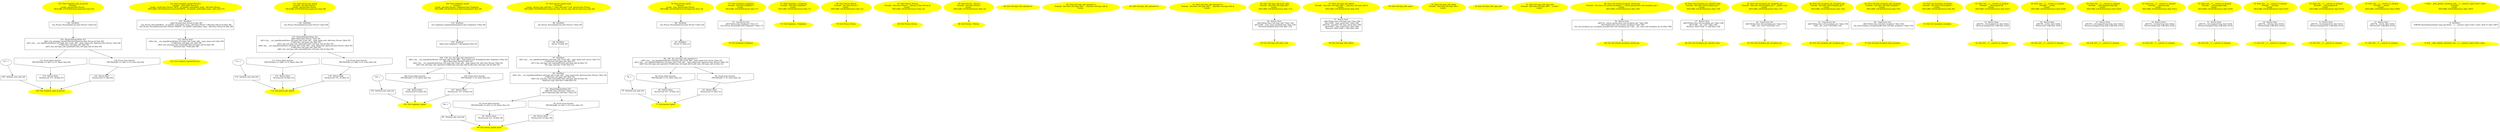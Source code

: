 /* @generated */
digraph iCFG {
134 [label="134:  DeclStmt \n   _fun_Person_Person(&person:class Person *) [line 63]\n " shape="box"]
	

	 134 -> 129 ;
133 [label="133:  Return Stmt \n   *&return:int =(1 / 0) [line 67]\n " shape="box"]
	

	 133 -> 126 ;
132 [label="132:  Return Stmt \n   *&return:int =1 [line 65]\n " shape="box"]
	

	 132 -> 126 ;
131 [label="131: Prune (false branch) \n   PRUNE(((n$0 == n$3) == 0), false); [line 64]\n " shape="invhouse"]
	

	 131 -> 133 ;
130 [label="130: Prune (true branch) \n   PRUNE(((n$0 == n$3) != 0), true); [line 64]\n " shape="invhouse"]
	

	 130 -> 132 ;
129 [label="129:  BinaryOperatorStmt: EQ \n   n$0=_fun_template_typeid<Person>(&person:class Person &) [line 64]\n  n$1=_fun___cxx_typeid(sizeof(class std::type_info ):void ,n$1.__type_name:void ,&person:class Person ) [line 64]\n  _=*n$1:class std::type_info  [line 64]\n  n$3=_fun_std::type_info_name(n$1:class std::type_info &) [line 64]\n " shape="box"]
	

	 129 -> 130 ;
	 129 -> 131 ;
128 [label="128:  between_join_and_exit \n  " shape="box"]
	

	 128 -> 126 ;
127 [label="127: + \n  " ]
	

	 127 -> 128 ;
126 [label="126: Exit template_type_id_person \n  " color=yellow style=filled]
	

125 [label="125: Start template_type_id_person\nFormals: \nLocals:  person:class Person  \n   DECLARE_LOCALS(&return,&person); [line 62]\n " color=yellow style=filled]
	

	 125 -> 134 ;
124 [label="124:  DeclStmt \n   n$4=*&value:class Person & [line 58]\n  _fun_Person_Person(&0$?%__sil_tmpSIL_materialize_temp__n$3:class Person *,n$4:class Person &) [line 58]\n  _fun_Person_Person(&result:class Person *,&0$?%__sil_tmpSIL_materialize_temp__n$3:class Person &) [line 58]\n " shape="box"]
	

	 124 -> 123 ;
123 [label="123:  Return Stmt \n   n$0=_fun___cxx_typeid(sizeof(class std::type_info ):void ,n$0.__type_name:void ) [line 59]\n  _=*n$0:class std::type_info  [line 59]\n  n$2=_fun_std::type_info_name(n$0:class std::type_info &) [line 59]\n  *&return:char *=n$2 [line 59]\n " shape="box"]
	

	 123 -> 122 ;
122 [label="122: Exit template_typeid<Person> \n  " color=yellow style=filled]
	

121 [label="121: Start template_typeid<Person>\nFormals:  value:class Person &\nLocals:  result:class Person  0$?%__sil_tmpSIL_materialize_temp__n$3:class Person  \n   DECLARE_LOCALS(&return,&result,&0$?%__sil_tmpSIL_materialize_temp__n$3); [line 57]\n " color=yellow style=filled]
	

	 121 -> 124 ;
120 [label="120:  DeclStmt \n   _fun_Person_Person(&person:class Person *) [line 49]\n " shape="box"]
	

	 120 -> 115 ;
119 [label="119:  Return Stmt \n   *&return:int =0 [line 53]\n " shape="box"]
	

	 119 -> 112 ;
118 [label="118:  Return Stmt \n   *&return:int =(1 / 0) [line 51]\n " shape="box"]
	

	 118 -> 112 ;
117 [label="117: Prune (false branch) \n   PRUNE(((n$3 == n$6) == 0), false); [line 50]\n " shape="invhouse"]
	

	 117 -> 119 ;
116 [label="116: Prune (true branch) \n   PRUNE(((n$3 == n$6) != 0), true); [line 50]\n " shape="invhouse"]
	

	 116 -> 118 ;
115 [label="115:  BinaryOperatorStmt: EQ \n   n$0=*&ptr:class Person * [line 50]\n  n$1=_fun___cxx_typeid(sizeof(class std::type_info ):void ,n$1.__type_name:void ,n$0:class Person ) [line 50]\n  _=*n$1:class std::type_info  [line 50]\n  n$3=_fun_std::type_info_name(n$1:class std::type_info &) [line 50]\n  n$4=_fun___cxx_typeid(sizeof(class std::type_info ):void ,n$4.__type_name:void ,&person:class Person ) [line 50]\n  _=*n$4:class std::type_info  [line 50]\n  n$6=_fun_std::type_info_name(n$4:class std::type_info &) [line 50]\n " shape="box"]
	

	 115 -> 116 ;
	 115 -> 117 ;
114 [label="114:  between_join_and_exit \n  " shape="box"]
	

	 114 -> 112 ;
113 [label="113: + \n  " ]
	

	 113 -> 114 ;
112 [label="112: Exit person_ptr_typeid \n  " color=yellow style=filled]
	

111 [label="111: Start person_ptr_typeid\nFormals:  ptr:class Person *\nLocals:  person:class Person  \n   DECLARE_LOCALS(&return,&person); [line 48]\n " color=yellow style=filled]
	

	 111 -> 120 ;
110 [label="110:  DeclStmt \n   _fun_Employee_Employee(&employee:class Employee *) [line 40]\n " shape="box"]
	

	 110 -> 109 ;
109 [label="109:  DeclStmt \n   *&ptr:class Employee *=&employee [line 41]\n " shape="box"]
	

	 109 -> 104 ;
108 [label="108:  Return Stmt \n   *&return:int =0 [line 45]\n " shape="box"]
	

	 108 -> 101 ;
107 [label="107:  Return Stmt \n   *&return:int =(1 / 0) [line 43]\n " shape="box"]
	

	 107 -> 101 ;
106 [label="106: Prune (false branch) \n   PRUNE((n$3 == 0), false); [line 42]\n " shape="invhouse"]
	

	 106 -> 108 ;
105 [label="105: Prune (true branch) \n   PRUNE((n$3 != 0), true); [line 42]\n " shape="invhouse"]
	

	 105 -> 107 ;
104 [label="104:  Call _fun_std::type_info_operator== \n   n$0=_fun___cxx_typeid(sizeof(class std::type_info ):void ,n$0.__type_name:void ,&employee:class Employee ) [line 42]\n  n$1=*&ptr:class Person * [line 42]\n  n$2=_fun___cxx_typeid(sizeof(class std::type_info ):void ,n$2.__type_name:void ,n$1:class Person ) [line 42]\n  n$3=_fun_std::type_info_operator==(n$0:class std::type_info &,n$2:class std::type_info &) [line 42]\n " shape="box"]
	

	 104 -> 105 ;
	 104 -> 106 ;
103 [label="103:  between_join_and_exit \n  " shape="box"]
	

	 103 -> 101 ;
102 [label="102: + \n  " ]
	

	 102 -> 103 ;
101 [label="101: Exit employee_typeid \n  " color=yellow style=filled]
	

100 [label="100: Start employee_typeid\nFormals: \nLocals:  ptr:class Person * employee:class Employee  \n   DECLARE_LOCALS(&return,&ptr,&employee); [line 39]\n " color=yellow style=filled]
	

	 100 -> 110 ;
99 [label="99:  DeclStmt \n   _fun_Person_Person(&person:class Person *) [line 29]\n " shape="box"]
	

	 99 -> 98 ;
98 [label="98:  DeclStmt \n   *&t:int =3 [line 30]\n " shape="box"]
	

	 98 -> 97 ;
97 [label="97:  DeclStmt \n   n$5=_fun___cxx_typeid(sizeof(class std::type_info ):void ,n$5.__type_name:void ,&t:int ) [line 31]\n  _=*n$5:class std::type_info  [line 31]\n  n$7=_fun_std::type_info_name(n$5:class std::type_info &) [line 31]\n  *&t_type_info:char *=n$7 [line 31]\n " shape="box"]
	

	 97 -> 96 ;
96 [label="96:  DeclStmt \n   n$2=_fun___cxx_typeid(sizeof(class std::type_info ):void ,n$2.__type_name:void ,&person:class Person ) [line 32]\n  _=*n$2:class std::type_info  [line 32]\n  n$4=_fun_std::type_info_name(n$2:class std::type_info &) [line 32]\n  *&person_type_info:char *=n$4 [line 32]\n " shape="box"]
	

	 96 -> 91 ;
95 [label="95:  Return Stmt \n   *&return:int =(1 / 0) [line 36]\n " shape="box"]
	

	 95 -> 88 ;
94 [label="94:  Return Stmt \n   *&return:int =0 [line 34]\n " shape="box"]
	

	 94 -> 88 ;
93 [label="93: Prune (false branch) \n   PRUNE(((n$0 == n$1) == 0), false); [line 33]\n " shape="invhouse"]
	

	 93 -> 95 ;
92 [label="92: Prune (true branch) \n   PRUNE(((n$0 == n$1) != 0), true); [line 33]\n " shape="invhouse"]
	

	 92 -> 94 ;
91 [label="91:  BinaryOperatorStmt: EQ \n   n$0=*&t_type_info:char * [line 33]\n  n$1=*&person_type_info:char * [line 33]\n " shape="box"]
	

	 91 -> 92 ;
	 91 -> 93 ;
90 [label="90:  between_join_and_exit \n  " shape="box"]
	

	 90 -> 88 ;
89 [label="89: + \n  " ]
	

	 89 -> 90 ;
88 [label="88: Exit person_typeid_name \n  " color=yellow style=filled]
	

87 [label="87: Start person_typeid_name\nFormals: \nLocals:  person_type_info:char * t_type_info:char * t:int  person:class Person  \n   DECLARE_LOCALS(&return,&person_type_info,&t_type_info,&t,&person); [line 28]\n " color=yellow style=filled]
	

	 87 -> 99 ;
86 [label="86:  DeclStmt \n   _fun_Person_Person(&person:class Person *) [line 20]\n " shape="box"]
	

	 86 -> 85 ;
85 [label="85:  DeclStmt \n   *&t:int =3 [line 21]\n " shape="box"]
	

	 85 -> 80 ;
84 [label="84:  Return Stmt \n   *&return:int =(1 / 0) [line 25]\n " shape="box"]
	

	 84 -> 77 ;
83 [label="83:  Return Stmt \n   *&return:int =1 [line 23]\n " shape="box"]
	

	 83 -> 77 ;
82 [label="82: Prune (false branch) \n   PRUNE((n$2 == 0), false); [line 22]\n " shape="invhouse"]
	

	 82 -> 84 ;
81 [label="81: Prune (true branch) \n   PRUNE((n$2 != 0), true); [line 22]\n " shape="invhouse"]
	

	 81 -> 83 ;
80 [label="80:  Call _fun_std::type_info_operator== \n   n$0=_fun___cxx_typeid(sizeof(class std::type_info ):void ,n$0.__type_name:void ,&t:int ) [line 22]\n  n$1=_fun___cxx_typeid(sizeof(class std::type_info ):void ,n$1.__type_name:void ,&person:class Person ) [line 22]\n  n$2=_fun_std::type_info_operator==(n$0:class std::type_info &,n$1:class std::type_info &) [line 22]\n " shape="box"]
	

	 80 -> 81 ;
	 80 -> 82 ;
79 [label="79:  between_join_and_exit \n  " shape="box"]
	

	 79 -> 77 ;
78 [label="78: + \n  " ]
	

	 78 -> 79 ;
77 [label="77: Exit person_typeid \n  " color=yellow style=filled]
	

76 [label="76: Start person_typeid\nFormals: \nLocals:  t:int  person:class Person  \n   DECLARE_LOCALS(&return,&t,&person); [line 19]\n " color=yellow style=filled]
	

	 76 -> 86 ;
75 [label="75:  Constructor Init \n   n$0=*&this:class Employee * [line 17]\n  _fun_Person_Person(n$0:class Employee *) [line 17]\n " shape="box"]
	

	 75 -> 74 ;
74 [label="74: Exit Employee_Employee \n  " color=yellow style=filled]
	

73 [label="73: Start Employee_Employee\nFormals:  this:class Employee *\nLocals:  \n   DECLARE_LOCALS(&return); [line 17]\n " color=yellow style=filled]
	

	 73 -> 75 ;
72 [label="72: Exit Employee_~Employee \n  " color=yellow style=filled]
	

71 [label="71: Start Employee_~Employee\nFormals:  this:class Employee *\nLocals:  \n   DECLARE_LOCALS(&return); [line 17]\n " color=yellow style=filled]
	

	 71 -> 72 ;
70 [label="70: Exit Person_Person \n  " color=yellow style=filled]
	

69 [label="69: Start Person_Person\nFormals:  this:class Person *\nLocals:  \n   DECLARE_LOCALS(&return); [line 12]\n " color=yellow style=filled]
	

	 69 -> 70 ;
68 [label="68: Exit Person_Person \n  " color=yellow style=filled]
	

67 [label="67: Start Person_Person\nFormals:  this:class Person * __param_0:class Person &\nLocals:  \n   DECLARE_LOCALS(&return); [line 12]\n " color=yellow style=filled]
	

	 67 -> 68 ;
66 [label="66: Exit Person_~Person \n  " color=yellow style=filled]
	

65 [label="65: Start Person_~Person\nFormals:  this:class Person *\nLocals:  \n   DECLARE_LOCALS(&return); [line 14]\n " color=yellow style=filled]
	

	 65 -> 66 ;
64 [label="64: Exit std::type_info_operator!= \n  " color=yellow style=filled]
	

63 [label="63: Start std::type_info_operator!=\nFormals:  this:class std::type_info * __arg:class std::type_info &\nLocals:  \n  " color=yellow style=filled]
	

62 [label="62: Exit std::type_info_operator== \n  " color=yellow style=filled]
	

61 [label="61: Start std::type_info_operator==\nFormals:  this:class std::type_info * __arg:class std::type_info &\nLocals:  \n  " color=yellow style=filled]
	

60 [label="60:  Return Stmt \n   n$0=*&this:class std::type_info * [line 116]\n  n$1=*n$0.__type_name:unsigned long  [line 116]\n  *&return:unsigned long =n$1 [line 116]\n " shape="box"]
	

	 60 -> 59 ;
59 [label="59: Exit std::type_info_hash_code \n  " color=yellow style=filled]
	

58 [label="58: Start std::type_info_hash_code\nFormals:  this:class std::type_info *\nLocals:  \n   DECLARE_LOCALS(&return); [line 113]\n " color=yellow style=filled]
	

	 58 -> 60 ;
57 [label="57:  Return Stmt \n   n$0=*&this:class std::type_info * [line 106]\n  n$1=*n$0.__type_name:char * [line 106]\n  n$2=*&__arg:class std::type_info & [line 106]\n  n$3=*n$2.__type_name:char * [line 106]\n  *&return:_Bool =(n$1 < n$3) [line 106]\n " shape="box"]
	

	 57 -> 56 ;
56 [label="56: Exit std::type_info_before \n  " color=yellow style=filled]
	

55 [label="55: Start std::type_info_before\nFormals:  this:class std::type_info * __arg:class std::type_info &\nLocals:  \n   DECLARE_LOCALS(&return); [line 103]\n " color=yellow style=filled]
	

	 55 -> 57 ;
54 [label="54: Exit std::type_info_name \n  " color=yellow style=filled]
	

53 [label="53: Start std::type_info_name\nFormals:  this:class std::type_info *\nLocals:  \n  " color=yellow style=filled]
	

52 [label="52: Exit std::type_info_type_info \n  " color=yellow style=filled]
	

51 [label="51: Start std::type_info_type_info\nFormals:  this:class std::type_info * __n:char *\nLocals:  \n  " color=yellow style=filled]
	

50 [label="50:  Return Stmt \n   n$0=*&__return_param:class std::exception_ptr * [line 180]\n  n$1=*&this:class std::nested_exception * [line 180]\n  _fun_std::exception_ptr_exception_ptr(n$0:class std::exception_ptr *,n$1.__ptr_:class std::exception_ptr &) [line 180]\n " shape="box"]
	

	 50 -> 49 ;
49 [label="49: Exit std::nested_exception_nested_ptr \n  " color=yellow style=filled]
	

48 [label="48: Start std::nested_exception_nested_ptr\nFormals:  this:class std::nested_exception * __return_param:class std::exception_ptr *\nLocals:  \n   DECLARE_LOCALS(&return); [line 180]\n " color=yellow style=filled]
	

	 48 -> 50 ;
47 [label="47:  Return Stmt \n   n$0=*&this:class std::exception_ptr * [line 138]\n  n$1=*n$0.__ptr_:void * [line 138]\n  *&return:_Bool =(n$1 != null) [line 138]\n " shape="box"]
	

	 47 -> 46 ;
46 [label="46: Exit std::exception_ptr_operator_bool \n  " color=yellow style=filled]
	

45 [label="45: Start std::exception_ptr_operator_bool\nFormals:  this:class std::exception_ptr *\nLocals:  \n   DECLARE_LOCALS(&return); [line 136]\n " color=yellow style=filled]
	

	 45 -> 47 ;
44 [label="44:  Constructor Init \n   n$0=*&this:class std::exception_ptr * [line 131]\n  *n$0.__ptr_:void *=null [line 131]\n " shape="box"]
	

	 44 -> 43 ;
43 [label="43: Exit std::exception_ptr_exception_ptr \n  " color=yellow style=filled]
	

42 [label="42: Start std::exception_ptr_exception_ptr\nFormals:  this:class std::exception_ptr * __param_0:int \nLocals:  \n   DECLARE_LOCALS(&return); [line 131]\n " color=yellow style=filled]
	

	 42 -> 44 ;
41 [label="41:  Constructor Init \n   n$0=*&this:class std::exception_ptr * [line 130]\n  *n$0.__ptr_:void *=null [line 130]\n " shape="box"]
	

	 41 -> 40 ;
40 [label="40: Exit std::exception_ptr_exception_ptr \n  " color=yellow style=filled]
	

39 [label="39: Start std::exception_ptr_exception_ptr\nFormals:  this:class std::exception_ptr *\nLocals:  \n   DECLARE_LOCALS(&return); [line 130]\n " color=yellow style=filled]
	

	 39 -> 41 ;
38 [label="38:  Constructor Init \n   n$0=*&this:class std::bad_exception * [line 103]\n  _fun_std::exception_exception(n$0:class std::bad_exception *) [line 103]\n " shape="box"]
	

	 38 -> 37 ;
37 [label="37: Exit std::bad_exception_bad_exception \n  " color=yellow style=filled]
	

36 [label="36: Start std::bad_exception_bad_exception\nFormals:  this:class std::bad_exception *\nLocals:  \n   DECLARE_LOCALS(&return); [line 103]\n " color=yellow style=filled]
	

	 36 -> 38 ;
35 [label="35: Exit std::exception_exception \n  " color=yellow style=filled]
	

34 [label="34: Start std::exception_exception\nFormals:  this:class std::exception *\nLocals:  \n   DECLARE_LOCALS(&return); [line 94]\n " color=yellow style=filled]
	

	 34 -> 35 ;
33 [label="33:  Return Stmt \n   n$0=*&__val:unsigned int  [line 4332]\n  *&return:unsigned int =n$0 [line 4332]\n " shape="box"]
	

	 33 -> 32 ;
32 [label="32: Exit std::__1::__convert_to_integral \n  " color=yellow style=filled]
	

31 [label="31: Start std::__1::__convert_to_integral\nFormals:  __val:unsigned int \nLocals:  \n   DECLARE_LOCALS(&return); [line 4331]\n " color=yellow style=filled]
	

	 31 -> 33 ;
30 [label="30:  Return Stmt \n   n$0=*&__val:int  [line 4329]\n  *&return:int =n$0 [line 4329]\n " shape="box"]
	

	 30 -> 29 ;
29 [label="29: Exit std::__1::__convert_to_integral \n  " color=yellow style=filled]
	

28 [label="28: Start std::__1::__convert_to_integral\nFormals:  __val:int \nLocals:  \n   DECLARE_LOCALS(&return); [line 4328]\n " color=yellow style=filled]
	

	 28 -> 30 ;
27 [label="27:  Return Stmt \n   n$0=*&__val:unsigned long long  [line 4325]\n  *&return:unsigned long long =n$0 [line 4325]\n " shape="box"]
	

	 27 -> 26 ;
26 [label="26: Exit std::__1::__convert_to_integral \n  " color=yellow style=filled]
	

25 [label="25: Start std::__1::__convert_to_integral\nFormals:  __val:unsigned long long \nLocals:  \n   DECLARE_LOCALS(&return); [line 4324]\n " color=yellow style=filled]
	

	 25 -> 27 ;
24 [label="24:  Return Stmt \n   n$0=*&__val:long long  [line 4322]\n  *&return:long long =n$0 [line 4322]\n " shape="box"]
	

	 24 -> 23 ;
23 [label="23: Exit std::__1::__convert_to_integral \n  " color=yellow style=filled]
	

22 [label="22: Start std::__1::__convert_to_integral\nFormals:  __val:long long \nLocals:  \n   DECLARE_LOCALS(&return); [line 4321]\n " color=yellow style=filled]
	

	 22 -> 24 ;
21 [label="21:  Return Stmt \n   n$0=*&__val:unsigned long  [line 4319]\n  *&return:unsigned long =n$0 [line 4319]\n " shape="box"]
	

	 21 -> 20 ;
20 [label="20: Exit std::__1::__convert_to_integral \n  " color=yellow style=filled]
	

19 [label="19: Start std::__1::__convert_to_integral\nFormals:  __val:unsigned long \nLocals:  \n   DECLARE_LOCALS(&return); [line 4318]\n " color=yellow style=filled]
	

	 19 -> 21 ;
18 [label="18:  Return Stmt \n   n$0=*&__val:long  [line 4316]\n  *&return:long =n$0 [line 4316]\n " shape="box"]
	

	 18 -> 17 ;
17 [label="17: Exit std::__1::__convert_to_integral \n  " color=yellow style=filled]
	

16 [label="16: Start std::__1::__convert_to_integral\nFormals:  __val:long \nLocals:  \n   DECLARE_LOCALS(&return); [line 4315]\n " color=yellow style=filled]
	

	 16 -> 18 ;
15 [label="15:  Return Stmt \n   n$0=*&__val:unsigned int  [line 4313]\n  *&return:unsigned int =n$0 [line 4313]\n " shape="box"]
	

	 15 -> 14 ;
14 [label="14: Exit std::__1::__convert_to_integral \n  " color=yellow style=filled]
	

13 [label="13: Start std::__1::__convert_to_integral\nFormals:  __val:unsigned int \nLocals:  \n   DECLARE_LOCALS(&return); [line 4312]\n " color=yellow style=filled]
	

	 13 -> 15 ;
12 [label="12:  Return Stmt \n   n$0=*&__val:int  [line 4310]\n  *&return:int =n$0 [line 4310]\n " shape="box"]
	

	 12 -> 11 ;
11 [label="11: Exit std::__1::__convert_to_integral \n  " color=yellow style=filled]
	

10 [label="10: Start std::__1::__convert_to_integral\nFormals:  __val:int \nLocals:  \n   DECLARE_LOCALS(&return); [line 4309]\n " color=yellow style=filled]
	

	 10 -> 12 ;
9 [label="9:  DeclStmt \n   *&#GB<shared/types/typeid_expr.cpp>$std::__1::__numeric_type<void>::value:_Bool =1 [line 1697]\n " shape="box"]
	

	 9 -> 8 ;
8 [label="8: Exit __infer_globals_initializer_std::__1::__numeric_type<void>::value \n  " color=yellow style=filled]
	

7 [label="7: Start __infer_globals_initializer_std::__1::__numeric_type<void>::value\nFormals: \nLocals:  \n   DECLARE_LOCALS(&return); [line 1697]\n " color=yellow style=filled]
	

	 7 -> 9 ;
}
